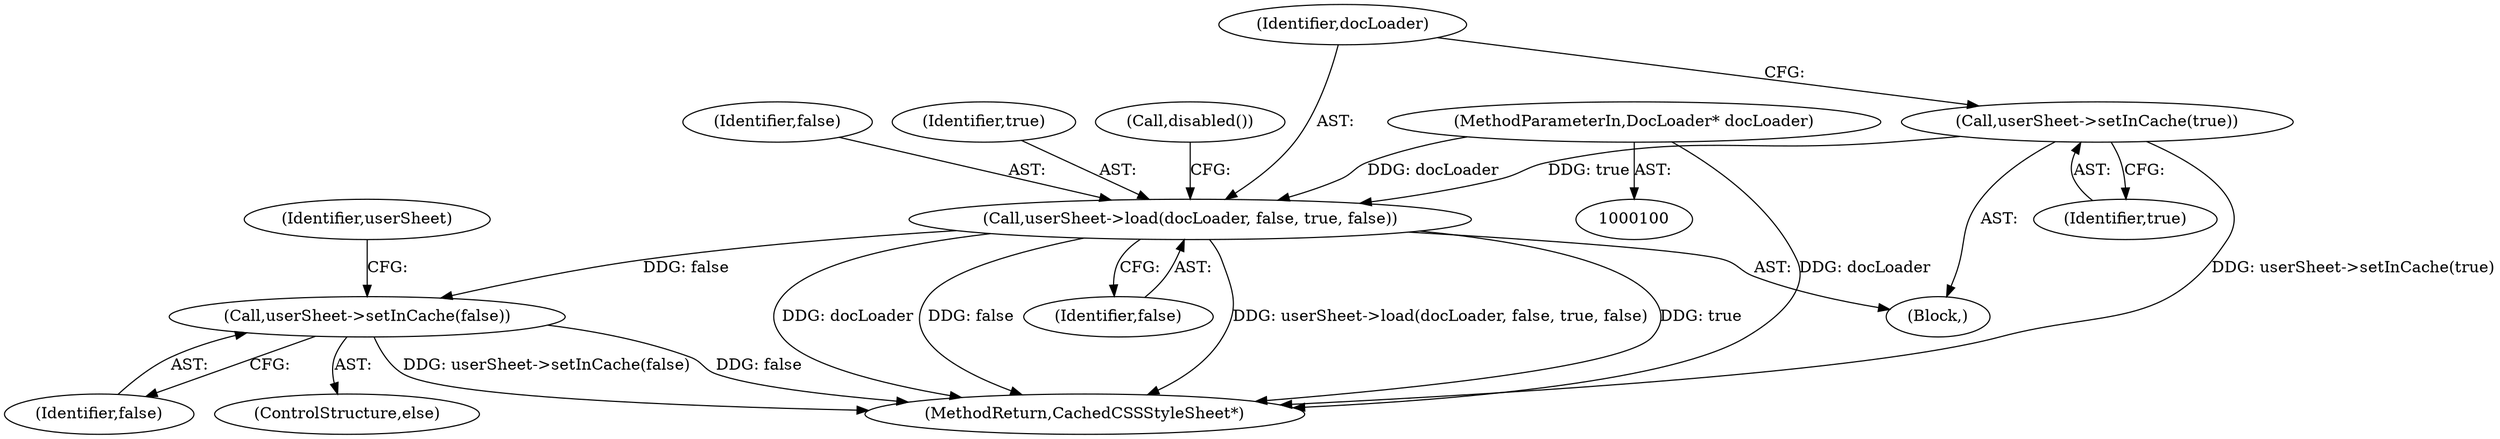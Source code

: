 digraph "0_Chrome_8d4d589fc7d0a8f2fbb7a468e00f264fe54c7981@pointer" {
"1000128" [label="(Call,userSheet->load(docLoader, false, true, false))"];
"1000101" [label="(MethodParameterIn,DocLoader* docLoader)"];
"1000126" [label="(Call,userSheet->setInCache(true))"];
"1000140" [label="(Call,userSheet->setInCache(false))"];
"1000104" [label="(Block,)"];
"1000131" [label="(Identifier,true)"];
"1000135" [label="(Call,disabled())"];
"1000132" [label="(Identifier,false)"];
"1000140" [label="(Call,userSheet->setInCache(false))"];
"1000129" [label="(Identifier,docLoader)"];
"1000130" [label="(Identifier,false)"];
"1000127" [label="(Identifier,true)"];
"1000143" [label="(Identifier,userSheet)"];
"1000141" [label="(Identifier,false)"];
"1000128" [label="(Call,userSheet->load(docLoader, false, true, false))"];
"1000144" [label="(MethodReturn,CachedCSSStyleSheet*)"];
"1000126" [label="(Call,userSheet->setInCache(true))"];
"1000139" [label="(ControlStructure,else)"];
"1000101" [label="(MethodParameterIn,DocLoader* docLoader)"];
"1000128" -> "1000104"  [label="AST: "];
"1000128" -> "1000132"  [label="CFG: "];
"1000129" -> "1000128"  [label="AST: "];
"1000130" -> "1000128"  [label="AST: "];
"1000131" -> "1000128"  [label="AST: "];
"1000132" -> "1000128"  [label="AST: "];
"1000135" -> "1000128"  [label="CFG: "];
"1000128" -> "1000144"  [label="DDG: false"];
"1000128" -> "1000144"  [label="DDG: docLoader"];
"1000128" -> "1000144"  [label="DDG: userSheet->load(docLoader, false, true, false)"];
"1000128" -> "1000144"  [label="DDG: true"];
"1000101" -> "1000128"  [label="DDG: docLoader"];
"1000126" -> "1000128"  [label="DDG: true"];
"1000128" -> "1000140"  [label="DDG: false"];
"1000101" -> "1000100"  [label="AST: "];
"1000101" -> "1000144"  [label="DDG: docLoader"];
"1000126" -> "1000104"  [label="AST: "];
"1000126" -> "1000127"  [label="CFG: "];
"1000127" -> "1000126"  [label="AST: "];
"1000129" -> "1000126"  [label="CFG: "];
"1000126" -> "1000144"  [label="DDG: userSheet->setInCache(true)"];
"1000140" -> "1000139"  [label="AST: "];
"1000140" -> "1000141"  [label="CFG: "];
"1000141" -> "1000140"  [label="AST: "];
"1000143" -> "1000140"  [label="CFG: "];
"1000140" -> "1000144"  [label="DDG: userSheet->setInCache(false)"];
"1000140" -> "1000144"  [label="DDG: false"];
}
